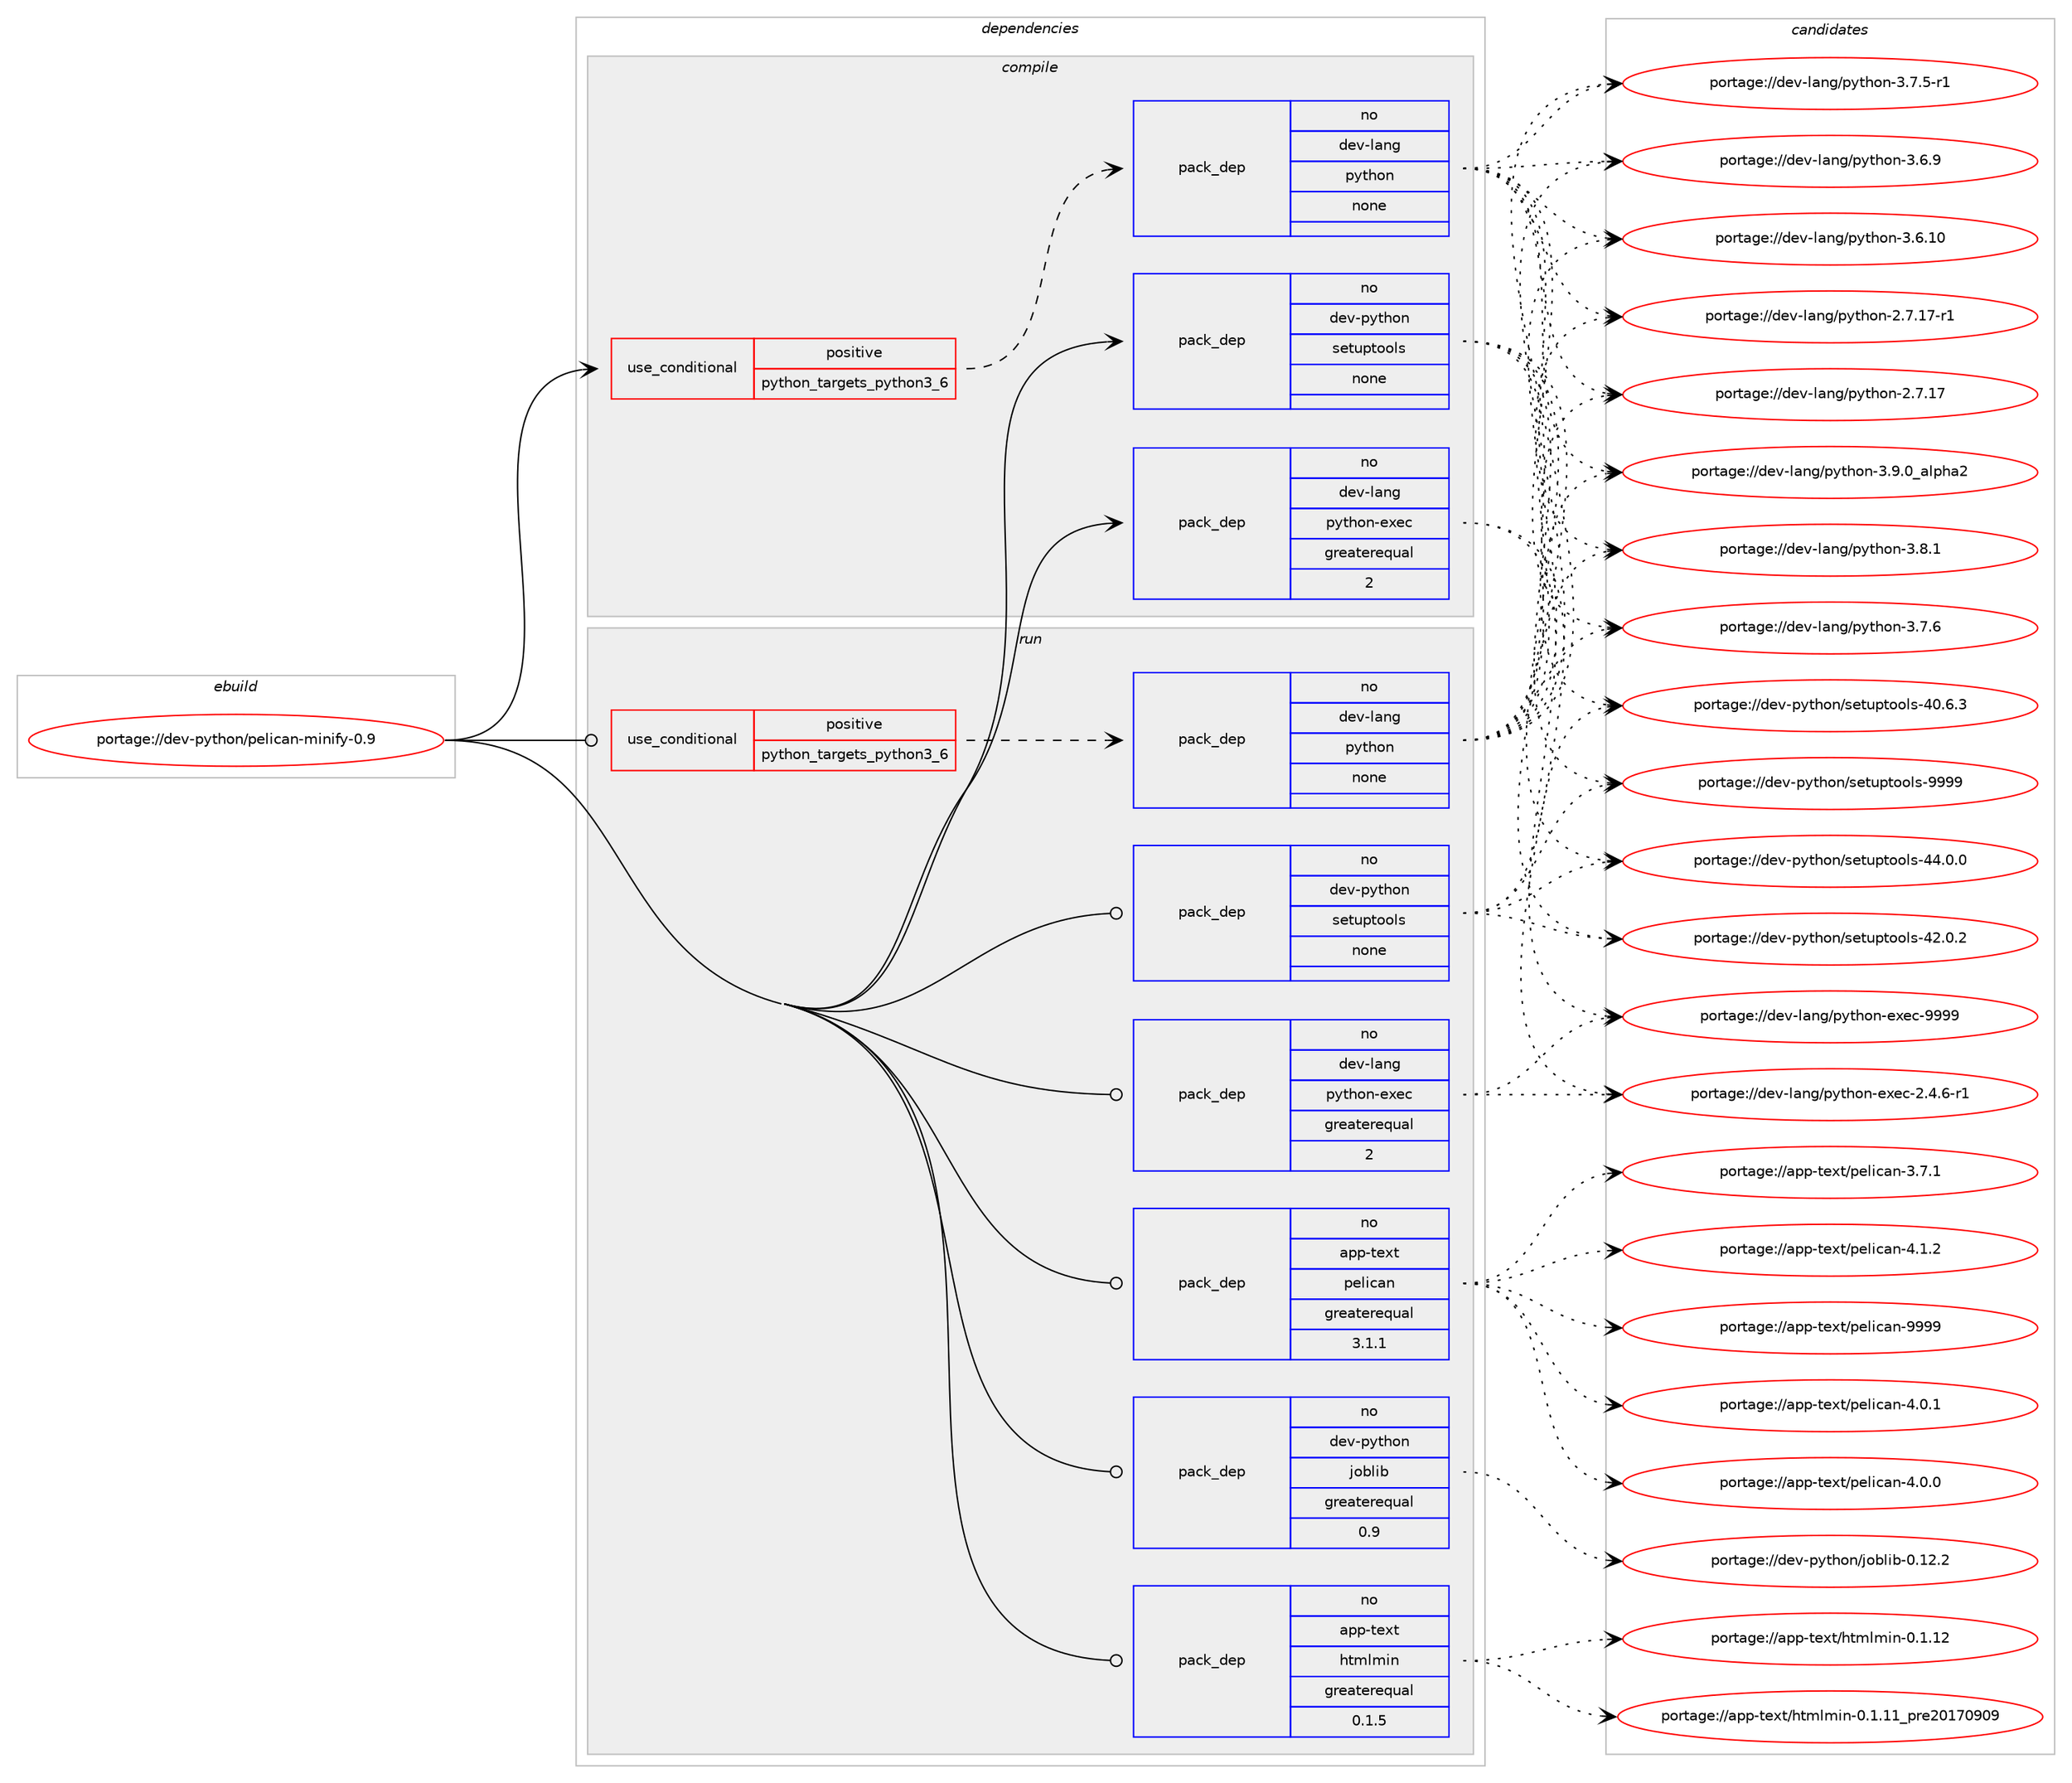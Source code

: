 digraph prolog {

# *************
# Graph options
# *************

newrank=true;
concentrate=true;
compound=true;
graph [rankdir=LR,fontname=Helvetica,fontsize=10,ranksep=1.5];#, ranksep=2.5, nodesep=0.2];
edge  [arrowhead=vee];
node  [fontname=Helvetica,fontsize=10];

# **********
# The ebuild
# **********

subgraph cluster_leftcol {
color=gray;
rank=same;
label=<<i>ebuild</i>>;
id [label="portage://dev-python/pelican-minify-0.9", color=red, width=4, href="../dev-python/pelican-minify-0.9.svg"];
}

# ****************
# The dependencies
# ****************

subgraph cluster_midcol {
color=gray;
label=<<i>dependencies</i>>;
subgraph cluster_compile {
fillcolor="#eeeeee";
style=filled;
label=<<i>compile</i>>;
subgraph cond111053 {
dependency442884 [label=<<TABLE BORDER="0" CELLBORDER="1" CELLSPACING="0" CELLPADDING="4"><TR><TD ROWSPAN="3" CELLPADDING="10">use_conditional</TD></TR><TR><TD>positive</TD></TR><TR><TD>python_targets_python3_6</TD></TR></TABLE>>, shape=none, color=red];
subgraph pack326889 {
dependency442885 [label=<<TABLE BORDER="0" CELLBORDER="1" CELLSPACING="0" CELLPADDING="4" WIDTH="220"><TR><TD ROWSPAN="6" CELLPADDING="30">pack_dep</TD></TR><TR><TD WIDTH="110">no</TD></TR><TR><TD>dev-lang</TD></TR><TR><TD>python</TD></TR><TR><TD>none</TD></TR><TR><TD></TD></TR></TABLE>>, shape=none, color=blue];
}
dependency442884:e -> dependency442885:w [weight=20,style="dashed",arrowhead="vee"];
}
id:e -> dependency442884:w [weight=20,style="solid",arrowhead="vee"];
subgraph pack326890 {
dependency442886 [label=<<TABLE BORDER="0" CELLBORDER="1" CELLSPACING="0" CELLPADDING="4" WIDTH="220"><TR><TD ROWSPAN="6" CELLPADDING="30">pack_dep</TD></TR><TR><TD WIDTH="110">no</TD></TR><TR><TD>dev-lang</TD></TR><TR><TD>python-exec</TD></TR><TR><TD>greaterequal</TD></TR><TR><TD>2</TD></TR></TABLE>>, shape=none, color=blue];
}
id:e -> dependency442886:w [weight=20,style="solid",arrowhead="vee"];
subgraph pack326891 {
dependency442887 [label=<<TABLE BORDER="0" CELLBORDER="1" CELLSPACING="0" CELLPADDING="4" WIDTH="220"><TR><TD ROWSPAN="6" CELLPADDING="30">pack_dep</TD></TR><TR><TD WIDTH="110">no</TD></TR><TR><TD>dev-python</TD></TR><TR><TD>setuptools</TD></TR><TR><TD>none</TD></TR><TR><TD></TD></TR></TABLE>>, shape=none, color=blue];
}
id:e -> dependency442887:w [weight=20,style="solid",arrowhead="vee"];
}
subgraph cluster_compileandrun {
fillcolor="#eeeeee";
style=filled;
label=<<i>compile and run</i>>;
}
subgraph cluster_run {
fillcolor="#eeeeee";
style=filled;
label=<<i>run</i>>;
subgraph cond111054 {
dependency442888 [label=<<TABLE BORDER="0" CELLBORDER="1" CELLSPACING="0" CELLPADDING="4"><TR><TD ROWSPAN="3" CELLPADDING="10">use_conditional</TD></TR><TR><TD>positive</TD></TR><TR><TD>python_targets_python3_6</TD></TR></TABLE>>, shape=none, color=red];
subgraph pack326892 {
dependency442889 [label=<<TABLE BORDER="0" CELLBORDER="1" CELLSPACING="0" CELLPADDING="4" WIDTH="220"><TR><TD ROWSPAN="6" CELLPADDING="30">pack_dep</TD></TR><TR><TD WIDTH="110">no</TD></TR><TR><TD>dev-lang</TD></TR><TR><TD>python</TD></TR><TR><TD>none</TD></TR><TR><TD></TD></TR></TABLE>>, shape=none, color=blue];
}
dependency442888:e -> dependency442889:w [weight=20,style="dashed",arrowhead="vee"];
}
id:e -> dependency442888:w [weight=20,style="solid",arrowhead="odot"];
subgraph pack326893 {
dependency442890 [label=<<TABLE BORDER="0" CELLBORDER="1" CELLSPACING="0" CELLPADDING="4" WIDTH="220"><TR><TD ROWSPAN="6" CELLPADDING="30">pack_dep</TD></TR><TR><TD WIDTH="110">no</TD></TR><TR><TD>app-text</TD></TR><TR><TD>htmlmin</TD></TR><TR><TD>greaterequal</TD></TR><TR><TD>0.1.5</TD></TR></TABLE>>, shape=none, color=blue];
}
id:e -> dependency442890:w [weight=20,style="solid",arrowhead="odot"];
subgraph pack326894 {
dependency442891 [label=<<TABLE BORDER="0" CELLBORDER="1" CELLSPACING="0" CELLPADDING="4" WIDTH="220"><TR><TD ROWSPAN="6" CELLPADDING="30">pack_dep</TD></TR><TR><TD WIDTH="110">no</TD></TR><TR><TD>app-text</TD></TR><TR><TD>pelican</TD></TR><TR><TD>greaterequal</TD></TR><TR><TD>3.1.1</TD></TR></TABLE>>, shape=none, color=blue];
}
id:e -> dependency442891:w [weight=20,style="solid",arrowhead="odot"];
subgraph pack326895 {
dependency442892 [label=<<TABLE BORDER="0" CELLBORDER="1" CELLSPACING="0" CELLPADDING="4" WIDTH="220"><TR><TD ROWSPAN="6" CELLPADDING="30">pack_dep</TD></TR><TR><TD WIDTH="110">no</TD></TR><TR><TD>dev-lang</TD></TR><TR><TD>python-exec</TD></TR><TR><TD>greaterequal</TD></TR><TR><TD>2</TD></TR></TABLE>>, shape=none, color=blue];
}
id:e -> dependency442892:w [weight=20,style="solid",arrowhead="odot"];
subgraph pack326896 {
dependency442893 [label=<<TABLE BORDER="0" CELLBORDER="1" CELLSPACING="0" CELLPADDING="4" WIDTH="220"><TR><TD ROWSPAN="6" CELLPADDING="30">pack_dep</TD></TR><TR><TD WIDTH="110">no</TD></TR><TR><TD>dev-python</TD></TR><TR><TD>joblib</TD></TR><TR><TD>greaterequal</TD></TR><TR><TD>0.9</TD></TR></TABLE>>, shape=none, color=blue];
}
id:e -> dependency442893:w [weight=20,style="solid",arrowhead="odot"];
subgraph pack326897 {
dependency442894 [label=<<TABLE BORDER="0" CELLBORDER="1" CELLSPACING="0" CELLPADDING="4" WIDTH="220"><TR><TD ROWSPAN="6" CELLPADDING="30">pack_dep</TD></TR><TR><TD WIDTH="110">no</TD></TR><TR><TD>dev-python</TD></TR><TR><TD>setuptools</TD></TR><TR><TD>none</TD></TR><TR><TD></TD></TR></TABLE>>, shape=none, color=blue];
}
id:e -> dependency442894:w [weight=20,style="solid",arrowhead="odot"];
}
}

# **************
# The candidates
# **************

subgraph cluster_choices {
rank=same;
color=gray;
label=<<i>candidates</i>>;

subgraph choice326889 {
color=black;
nodesep=1;
choice10010111845108971101034711212111610411111045514657464895971081121049750 [label="portage://dev-lang/python-3.9.0_alpha2", color=red, width=4,href="../dev-lang/python-3.9.0_alpha2.svg"];
choice100101118451089711010347112121116104111110455146564649 [label="portage://dev-lang/python-3.8.1", color=red, width=4,href="../dev-lang/python-3.8.1.svg"];
choice100101118451089711010347112121116104111110455146554654 [label="portage://dev-lang/python-3.7.6", color=red, width=4,href="../dev-lang/python-3.7.6.svg"];
choice1001011184510897110103471121211161041111104551465546534511449 [label="portage://dev-lang/python-3.7.5-r1", color=red, width=4,href="../dev-lang/python-3.7.5-r1.svg"];
choice100101118451089711010347112121116104111110455146544657 [label="portage://dev-lang/python-3.6.9", color=red, width=4,href="../dev-lang/python-3.6.9.svg"];
choice10010111845108971101034711212111610411111045514654464948 [label="portage://dev-lang/python-3.6.10", color=red, width=4,href="../dev-lang/python-3.6.10.svg"];
choice100101118451089711010347112121116104111110455046554649554511449 [label="portage://dev-lang/python-2.7.17-r1", color=red, width=4,href="../dev-lang/python-2.7.17-r1.svg"];
choice10010111845108971101034711212111610411111045504655464955 [label="portage://dev-lang/python-2.7.17", color=red, width=4,href="../dev-lang/python-2.7.17.svg"];
dependency442885:e -> choice10010111845108971101034711212111610411111045514657464895971081121049750:w [style=dotted,weight="100"];
dependency442885:e -> choice100101118451089711010347112121116104111110455146564649:w [style=dotted,weight="100"];
dependency442885:e -> choice100101118451089711010347112121116104111110455146554654:w [style=dotted,weight="100"];
dependency442885:e -> choice1001011184510897110103471121211161041111104551465546534511449:w [style=dotted,weight="100"];
dependency442885:e -> choice100101118451089711010347112121116104111110455146544657:w [style=dotted,weight="100"];
dependency442885:e -> choice10010111845108971101034711212111610411111045514654464948:w [style=dotted,weight="100"];
dependency442885:e -> choice100101118451089711010347112121116104111110455046554649554511449:w [style=dotted,weight="100"];
dependency442885:e -> choice10010111845108971101034711212111610411111045504655464955:w [style=dotted,weight="100"];
}
subgraph choice326890 {
color=black;
nodesep=1;
choice10010111845108971101034711212111610411111045101120101994557575757 [label="portage://dev-lang/python-exec-9999", color=red, width=4,href="../dev-lang/python-exec-9999.svg"];
choice10010111845108971101034711212111610411111045101120101994550465246544511449 [label="portage://dev-lang/python-exec-2.4.6-r1", color=red, width=4,href="../dev-lang/python-exec-2.4.6-r1.svg"];
dependency442886:e -> choice10010111845108971101034711212111610411111045101120101994557575757:w [style=dotted,weight="100"];
dependency442886:e -> choice10010111845108971101034711212111610411111045101120101994550465246544511449:w [style=dotted,weight="100"];
}
subgraph choice326891 {
color=black;
nodesep=1;
choice10010111845112121116104111110471151011161171121161111111081154557575757 [label="portage://dev-python/setuptools-9999", color=red, width=4,href="../dev-python/setuptools-9999.svg"];
choice100101118451121211161041111104711510111611711211611111110811545525246484648 [label="portage://dev-python/setuptools-44.0.0", color=red, width=4,href="../dev-python/setuptools-44.0.0.svg"];
choice100101118451121211161041111104711510111611711211611111110811545525046484650 [label="portage://dev-python/setuptools-42.0.2", color=red, width=4,href="../dev-python/setuptools-42.0.2.svg"];
choice100101118451121211161041111104711510111611711211611111110811545524846544651 [label="portage://dev-python/setuptools-40.6.3", color=red, width=4,href="../dev-python/setuptools-40.6.3.svg"];
dependency442887:e -> choice10010111845112121116104111110471151011161171121161111111081154557575757:w [style=dotted,weight="100"];
dependency442887:e -> choice100101118451121211161041111104711510111611711211611111110811545525246484648:w [style=dotted,weight="100"];
dependency442887:e -> choice100101118451121211161041111104711510111611711211611111110811545525046484650:w [style=dotted,weight="100"];
dependency442887:e -> choice100101118451121211161041111104711510111611711211611111110811545524846544651:w [style=dotted,weight="100"];
}
subgraph choice326892 {
color=black;
nodesep=1;
choice10010111845108971101034711212111610411111045514657464895971081121049750 [label="portage://dev-lang/python-3.9.0_alpha2", color=red, width=4,href="../dev-lang/python-3.9.0_alpha2.svg"];
choice100101118451089711010347112121116104111110455146564649 [label="portage://dev-lang/python-3.8.1", color=red, width=4,href="../dev-lang/python-3.8.1.svg"];
choice100101118451089711010347112121116104111110455146554654 [label="portage://dev-lang/python-3.7.6", color=red, width=4,href="../dev-lang/python-3.7.6.svg"];
choice1001011184510897110103471121211161041111104551465546534511449 [label="portage://dev-lang/python-3.7.5-r1", color=red, width=4,href="../dev-lang/python-3.7.5-r1.svg"];
choice100101118451089711010347112121116104111110455146544657 [label="portage://dev-lang/python-3.6.9", color=red, width=4,href="../dev-lang/python-3.6.9.svg"];
choice10010111845108971101034711212111610411111045514654464948 [label="portage://dev-lang/python-3.6.10", color=red, width=4,href="../dev-lang/python-3.6.10.svg"];
choice100101118451089711010347112121116104111110455046554649554511449 [label="portage://dev-lang/python-2.7.17-r1", color=red, width=4,href="../dev-lang/python-2.7.17-r1.svg"];
choice10010111845108971101034711212111610411111045504655464955 [label="portage://dev-lang/python-2.7.17", color=red, width=4,href="../dev-lang/python-2.7.17.svg"];
dependency442889:e -> choice10010111845108971101034711212111610411111045514657464895971081121049750:w [style=dotted,weight="100"];
dependency442889:e -> choice100101118451089711010347112121116104111110455146564649:w [style=dotted,weight="100"];
dependency442889:e -> choice100101118451089711010347112121116104111110455146554654:w [style=dotted,weight="100"];
dependency442889:e -> choice1001011184510897110103471121211161041111104551465546534511449:w [style=dotted,weight="100"];
dependency442889:e -> choice100101118451089711010347112121116104111110455146544657:w [style=dotted,weight="100"];
dependency442889:e -> choice10010111845108971101034711212111610411111045514654464948:w [style=dotted,weight="100"];
dependency442889:e -> choice100101118451089711010347112121116104111110455046554649554511449:w [style=dotted,weight="100"];
dependency442889:e -> choice10010111845108971101034711212111610411111045504655464955:w [style=dotted,weight="100"];
}
subgraph choice326893 {
color=black;
nodesep=1;
choice97112112451161011201164710411610910810910511045484649464950 [label="portage://app-text/htmlmin-0.1.12", color=red, width=4,href="../app-text/htmlmin-0.1.12.svg"];
choice97112112451161011201164710411610910810910511045484649464949951121141015048495548574857 [label="portage://app-text/htmlmin-0.1.11_pre20170909", color=red, width=4,href="../app-text/htmlmin-0.1.11_pre20170909.svg"];
dependency442890:e -> choice97112112451161011201164710411610910810910511045484649464950:w [style=dotted,weight="100"];
dependency442890:e -> choice97112112451161011201164710411610910810910511045484649464949951121141015048495548574857:w [style=dotted,weight="100"];
}
subgraph choice326894 {
color=black;
nodesep=1;
choice97112112451161011201164711210110810599971104557575757 [label="portage://app-text/pelican-9999", color=red, width=4,href="../app-text/pelican-9999.svg"];
choice9711211245116101120116471121011081059997110455246494650 [label="portage://app-text/pelican-4.1.2", color=red, width=4,href="../app-text/pelican-4.1.2.svg"];
choice9711211245116101120116471121011081059997110455246484649 [label="portage://app-text/pelican-4.0.1", color=red, width=4,href="../app-text/pelican-4.0.1.svg"];
choice9711211245116101120116471121011081059997110455246484648 [label="portage://app-text/pelican-4.0.0", color=red, width=4,href="../app-text/pelican-4.0.0.svg"];
choice9711211245116101120116471121011081059997110455146554649 [label="portage://app-text/pelican-3.7.1", color=red, width=4,href="../app-text/pelican-3.7.1.svg"];
dependency442891:e -> choice97112112451161011201164711210110810599971104557575757:w [style=dotted,weight="100"];
dependency442891:e -> choice9711211245116101120116471121011081059997110455246494650:w [style=dotted,weight="100"];
dependency442891:e -> choice9711211245116101120116471121011081059997110455246484649:w [style=dotted,weight="100"];
dependency442891:e -> choice9711211245116101120116471121011081059997110455246484648:w [style=dotted,weight="100"];
dependency442891:e -> choice9711211245116101120116471121011081059997110455146554649:w [style=dotted,weight="100"];
}
subgraph choice326895 {
color=black;
nodesep=1;
choice10010111845108971101034711212111610411111045101120101994557575757 [label="portage://dev-lang/python-exec-9999", color=red, width=4,href="../dev-lang/python-exec-9999.svg"];
choice10010111845108971101034711212111610411111045101120101994550465246544511449 [label="portage://dev-lang/python-exec-2.4.6-r1", color=red, width=4,href="../dev-lang/python-exec-2.4.6-r1.svg"];
dependency442892:e -> choice10010111845108971101034711212111610411111045101120101994557575757:w [style=dotted,weight="100"];
dependency442892:e -> choice10010111845108971101034711212111610411111045101120101994550465246544511449:w [style=dotted,weight="100"];
}
subgraph choice326896 {
color=black;
nodesep=1;
choice1001011184511212111610411111047106111981081059845484649504650 [label="portage://dev-python/joblib-0.12.2", color=red, width=4,href="../dev-python/joblib-0.12.2.svg"];
dependency442893:e -> choice1001011184511212111610411111047106111981081059845484649504650:w [style=dotted,weight="100"];
}
subgraph choice326897 {
color=black;
nodesep=1;
choice10010111845112121116104111110471151011161171121161111111081154557575757 [label="portage://dev-python/setuptools-9999", color=red, width=4,href="../dev-python/setuptools-9999.svg"];
choice100101118451121211161041111104711510111611711211611111110811545525246484648 [label="portage://dev-python/setuptools-44.0.0", color=red, width=4,href="../dev-python/setuptools-44.0.0.svg"];
choice100101118451121211161041111104711510111611711211611111110811545525046484650 [label="portage://dev-python/setuptools-42.0.2", color=red, width=4,href="../dev-python/setuptools-42.0.2.svg"];
choice100101118451121211161041111104711510111611711211611111110811545524846544651 [label="portage://dev-python/setuptools-40.6.3", color=red, width=4,href="../dev-python/setuptools-40.6.3.svg"];
dependency442894:e -> choice10010111845112121116104111110471151011161171121161111111081154557575757:w [style=dotted,weight="100"];
dependency442894:e -> choice100101118451121211161041111104711510111611711211611111110811545525246484648:w [style=dotted,weight="100"];
dependency442894:e -> choice100101118451121211161041111104711510111611711211611111110811545525046484650:w [style=dotted,weight="100"];
dependency442894:e -> choice100101118451121211161041111104711510111611711211611111110811545524846544651:w [style=dotted,weight="100"];
}
}

}
